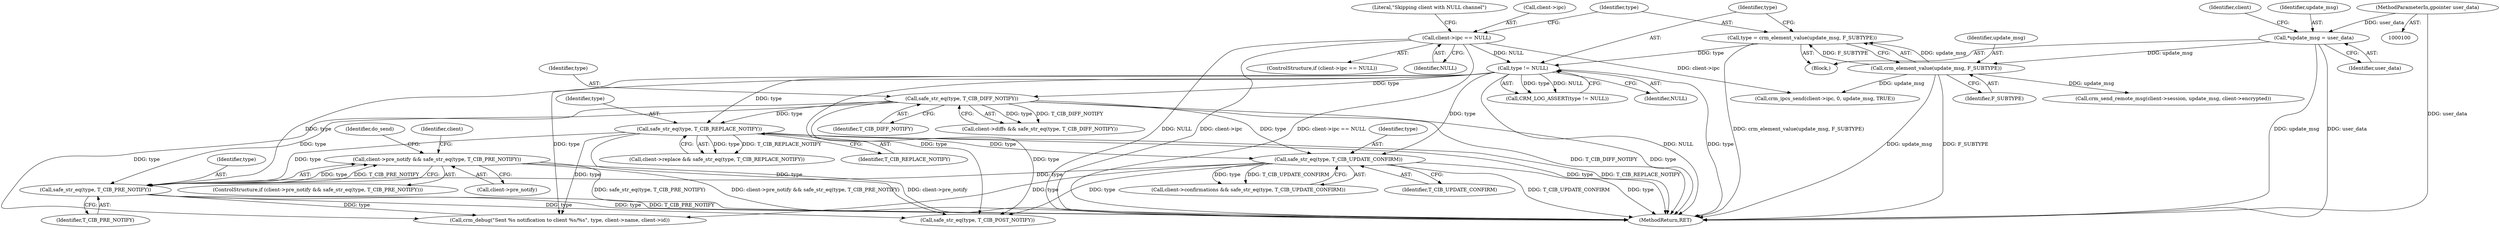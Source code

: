 digraph "0_pacemaker_564f7cc2a51dcd2f28ab12a13394f31be5aa3c93_0@pointer" {
"1000181" [label="(Call,client->pre_notify && safe_str_eq(type, T_CIB_PRE_NOTIFY))"];
"1000185" [label="(Call,safe_str_eq(type, T_CIB_PRE_NOTIFY))"];
"1000159" [label="(Call,safe_str_eq(type, T_CIB_REPLACE_NOTIFY))"];
"1000138" [label="(Call,type != NULL)"];
"1000132" [label="(Call,type = crm_element_value(update_msg, F_SUBTYPE))"];
"1000134" [label="(Call,crm_element_value(update_msg, F_SUBTYPE))"];
"1000118" [label="(Call,*update_msg = user_data)"];
"1000103" [label="(MethodParameterIn,gpointer user_data)"];
"1000122" [label="(Call,client->ipc == NULL)"];
"1000146" [label="(Call,safe_str_eq(type, T_CIB_DIFF_NOTIFY))"];
"1000172" [label="(Call,safe_str_eq(type, T_CIB_UPDATE_CONFIRM))"];
"1000120" [label="(Identifier,user_data)"];
"1000137" [label="(Call,CRM_LOG_ASSERT(type != NULL))"];
"1000238" [label="(Call,crm_debug(\"Sent %s notification to client %s/%s\", type, client->name, client->id))"];
"1000124" [label="(Identifier,client)"];
"1000121" [label="(ControlStructure,if (client->ipc == NULL))"];
"1000126" [label="(Identifier,NULL)"];
"1000160" [label="(Identifier,type)"];
"1000146" [label="(Call,safe_str_eq(type, T_CIB_DIFF_NOTIFY))"];
"1000147" [label="(Identifier,type)"];
"1000198" [label="(Call,safe_str_eq(type, T_CIB_POST_NOTIFY))"];
"1000129" [label="(Literal,\"Skipping client with NULL channel\")"];
"1000122" [label="(Call,client->ipc == NULL)"];
"1000180" [label="(ControlStructure,if (client->pre_notify && safe_str_eq(type, T_CIB_PRE_NOTIFY)))"];
"1000118" [label="(Call,*update_msg = user_data)"];
"1000119" [label="(Identifier,update_msg)"];
"1000139" [label="(Identifier,type)"];
"1000182" [label="(Call,client->pre_notify)"];
"1000159" [label="(Call,safe_str_eq(type, T_CIB_REPLACE_NOTIFY))"];
"1000264" [label="(MethodReturn,RET)"];
"1000161" [label="(Identifier,T_CIB_REPLACE_NOTIFY)"];
"1000186" [label="(Identifier,type)"];
"1000190" [label="(Identifier,do_send)"];
"1000136" [label="(Identifier,F_SUBTYPE)"];
"1000132" [label="(Call,type = crm_element_value(update_msg, F_SUBTYPE))"];
"1000168" [label="(Call,client->confirmations && safe_str_eq(type, T_CIB_UPDATE_CONFIRM))"];
"1000104" [label="(Block,)"];
"1000187" [label="(Identifier,T_CIB_PRE_NOTIFY)"];
"1000247" [label="(Call,crm_send_remote_msg(client->session, update_msg, client->encrypted))"];
"1000148" [label="(Identifier,T_CIB_DIFF_NOTIFY)"];
"1000155" [label="(Call,client->replace && safe_str_eq(type, T_CIB_REPLACE_NOTIFY))"];
"1000133" [label="(Identifier,type)"];
"1000123" [label="(Call,client->ipc)"];
"1000173" [label="(Identifier,type)"];
"1000138" [label="(Call,type != NULL)"];
"1000134" [label="(Call,crm_element_value(update_msg, F_SUBTYPE))"];
"1000140" [label="(Identifier,NULL)"];
"1000172" [label="(Call,safe_str_eq(type, T_CIB_UPDATE_CONFIRM))"];
"1000215" [label="(Call,crm_ipcs_send(client->ipc, 0, update_msg, TRUE))"];
"1000103" [label="(MethodParameterIn,gpointer user_data)"];
"1000142" [label="(Call,client->diffs && safe_str_eq(type, T_CIB_DIFF_NOTIFY))"];
"1000135" [label="(Identifier,update_msg)"];
"1000196" [label="(Identifier,client)"];
"1000181" [label="(Call,client->pre_notify && safe_str_eq(type, T_CIB_PRE_NOTIFY))"];
"1000185" [label="(Call,safe_str_eq(type, T_CIB_PRE_NOTIFY))"];
"1000174" [label="(Identifier,T_CIB_UPDATE_CONFIRM)"];
"1000181" -> "1000180"  [label="AST: "];
"1000181" -> "1000182"  [label="CFG: "];
"1000181" -> "1000185"  [label="CFG: "];
"1000182" -> "1000181"  [label="AST: "];
"1000185" -> "1000181"  [label="AST: "];
"1000190" -> "1000181"  [label="CFG: "];
"1000196" -> "1000181"  [label="CFG: "];
"1000181" -> "1000264"  [label="DDG: safe_str_eq(type, T_CIB_PRE_NOTIFY)"];
"1000181" -> "1000264"  [label="DDG: client->pre_notify && safe_str_eq(type, T_CIB_PRE_NOTIFY)"];
"1000181" -> "1000264"  [label="DDG: client->pre_notify"];
"1000185" -> "1000181"  [label="DDG: type"];
"1000185" -> "1000181"  [label="DDG: T_CIB_PRE_NOTIFY"];
"1000185" -> "1000187"  [label="CFG: "];
"1000186" -> "1000185"  [label="AST: "];
"1000187" -> "1000185"  [label="AST: "];
"1000185" -> "1000264"  [label="DDG: type"];
"1000185" -> "1000264"  [label="DDG: T_CIB_PRE_NOTIFY"];
"1000159" -> "1000185"  [label="DDG: type"];
"1000138" -> "1000185"  [label="DDG: type"];
"1000172" -> "1000185"  [label="DDG: type"];
"1000146" -> "1000185"  [label="DDG: type"];
"1000185" -> "1000198"  [label="DDG: type"];
"1000185" -> "1000238"  [label="DDG: type"];
"1000159" -> "1000155"  [label="AST: "];
"1000159" -> "1000161"  [label="CFG: "];
"1000160" -> "1000159"  [label="AST: "];
"1000161" -> "1000159"  [label="AST: "];
"1000155" -> "1000159"  [label="CFG: "];
"1000159" -> "1000264"  [label="DDG: type"];
"1000159" -> "1000264"  [label="DDG: T_CIB_REPLACE_NOTIFY"];
"1000159" -> "1000155"  [label="DDG: type"];
"1000159" -> "1000155"  [label="DDG: T_CIB_REPLACE_NOTIFY"];
"1000138" -> "1000159"  [label="DDG: type"];
"1000146" -> "1000159"  [label="DDG: type"];
"1000159" -> "1000172"  [label="DDG: type"];
"1000159" -> "1000198"  [label="DDG: type"];
"1000159" -> "1000238"  [label="DDG: type"];
"1000138" -> "1000137"  [label="AST: "];
"1000138" -> "1000140"  [label="CFG: "];
"1000139" -> "1000138"  [label="AST: "];
"1000140" -> "1000138"  [label="AST: "];
"1000137" -> "1000138"  [label="CFG: "];
"1000138" -> "1000264"  [label="DDG: type"];
"1000138" -> "1000264"  [label="DDG: NULL"];
"1000138" -> "1000137"  [label="DDG: type"];
"1000138" -> "1000137"  [label="DDG: NULL"];
"1000132" -> "1000138"  [label="DDG: type"];
"1000122" -> "1000138"  [label="DDG: NULL"];
"1000138" -> "1000146"  [label="DDG: type"];
"1000138" -> "1000172"  [label="DDG: type"];
"1000138" -> "1000198"  [label="DDG: type"];
"1000138" -> "1000238"  [label="DDG: type"];
"1000132" -> "1000104"  [label="AST: "];
"1000132" -> "1000134"  [label="CFG: "];
"1000133" -> "1000132"  [label="AST: "];
"1000134" -> "1000132"  [label="AST: "];
"1000139" -> "1000132"  [label="CFG: "];
"1000132" -> "1000264"  [label="DDG: crm_element_value(update_msg, F_SUBTYPE)"];
"1000134" -> "1000132"  [label="DDG: update_msg"];
"1000134" -> "1000132"  [label="DDG: F_SUBTYPE"];
"1000134" -> "1000136"  [label="CFG: "];
"1000135" -> "1000134"  [label="AST: "];
"1000136" -> "1000134"  [label="AST: "];
"1000134" -> "1000264"  [label="DDG: update_msg"];
"1000134" -> "1000264"  [label="DDG: F_SUBTYPE"];
"1000118" -> "1000134"  [label="DDG: update_msg"];
"1000134" -> "1000215"  [label="DDG: update_msg"];
"1000134" -> "1000247"  [label="DDG: update_msg"];
"1000118" -> "1000104"  [label="AST: "];
"1000118" -> "1000120"  [label="CFG: "];
"1000119" -> "1000118"  [label="AST: "];
"1000120" -> "1000118"  [label="AST: "];
"1000124" -> "1000118"  [label="CFG: "];
"1000118" -> "1000264"  [label="DDG: update_msg"];
"1000118" -> "1000264"  [label="DDG: user_data"];
"1000103" -> "1000118"  [label="DDG: user_data"];
"1000103" -> "1000100"  [label="AST: "];
"1000103" -> "1000264"  [label="DDG: user_data"];
"1000122" -> "1000121"  [label="AST: "];
"1000122" -> "1000126"  [label="CFG: "];
"1000123" -> "1000122"  [label="AST: "];
"1000126" -> "1000122"  [label="AST: "];
"1000129" -> "1000122"  [label="CFG: "];
"1000133" -> "1000122"  [label="CFG: "];
"1000122" -> "1000264"  [label="DDG: NULL"];
"1000122" -> "1000264"  [label="DDG: client->ipc"];
"1000122" -> "1000264"  [label="DDG: client->ipc == NULL"];
"1000122" -> "1000215"  [label="DDG: client->ipc"];
"1000146" -> "1000142"  [label="AST: "];
"1000146" -> "1000148"  [label="CFG: "];
"1000147" -> "1000146"  [label="AST: "];
"1000148" -> "1000146"  [label="AST: "];
"1000142" -> "1000146"  [label="CFG: "];
"1000146" -> "1000264"  [label="DDG: T_CIB_DIFF_NOTIFY"];
"1000146" -> "1000264"  [label="DDG: type"];
"1000146" -> "1000142"  [label="DDG: type"];
"1000146" -> "1000142"  [label="DDG: T_CIB_DIFF_NOTIFY"];
"1000146" -> "1000172"  [label="DDG: type"];
"1000146" -> "1000198"  [label="DDG: type"];
"1000146" -> "1000238"  [label="DDG: type"];
"1000172" -> "1000168"  [label="AST: "];
"1000172" -> "1000174"  [label="CFG: "];
"1000173" -> "1000172"  [label="AST: "];
"1000174" -> "1000172"  [label="AST: "];
"1000168" -> "1000172"  [label="CFG: "];
"1000172" -> "1000264"  [label="DDG: type"];
"1000172" -> "1000264"  [label="DDG: T_CIB_UPDATE_CONFIRM"];
"1000172" -> "1000168"  [label="DDG: type"];
"1000172" -> "1000168"  [label="DDG: T_CIB_UPDATE_CONFIRM"];
"1000172" -> "1000198"  [label="DDG: type"];
"1000172" -> "1000238"  [label="DDG: type"];
}
